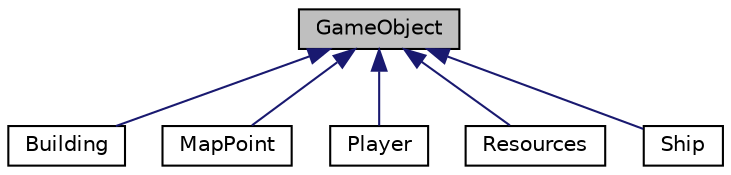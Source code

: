 digraph "GameObject"
{
  edge [fontname="Helvetica",fontsize="10",labelfontname="Helvetica",labelfontsize="10"];
  node [fontname="Helvetica",fontsize="10",shape=record];
  Node1 [label="GameObject",height=0.2,width=0.4,color="black", fillcolor="grey75", style="filled", fontcolor="black"];
  Node1 -> Node2 [dir="back",color="midnightblue",fontsize="10",style="solid",fontname="Helvetica"];
  Node2 [label="Building",height=0.2,width=0.4,color="black", fillcolor="white", style="filled",URL="$classBuilding.html"];
  Node1 -> Node3 [dir="back",color="midnightblue",fontsize="10",style="solid",fontname="Helvetica"];
  Node3 [label="MapPoint",height=0.2,width=0.4,color="black", fillcolor="white", style="filled",URL="$classMapPoint.html"];
  Node1 -> Node4 [dir="back",color="midnightblue",fontsize="10",style="solid",fontname="Helvetica"];
  Node4 [label="Player",height=0.2,width=0.4,color="black", fillcolor="white", style="filled",URL="$classPlayer.html"];
  Node1 -> Node5 [dir="back",color="midnightblue",fontsize="10",style="solid",fontname="Helvetica"];
  Node5 [label="Resources",height=0.2,width=0.4,color="black", fillcolor="white", style="filled",URL="$classResources.html"];
  Node1 -> Node6 [dir="back",color="midnightblue",fontsize="10",style="solid",fontname="Helvetica"];
  Node6 [label="Ship",height=0.2,width=0.4,color="black", fillcolor="white", style="filled",URL="$classShip.html"];
}
